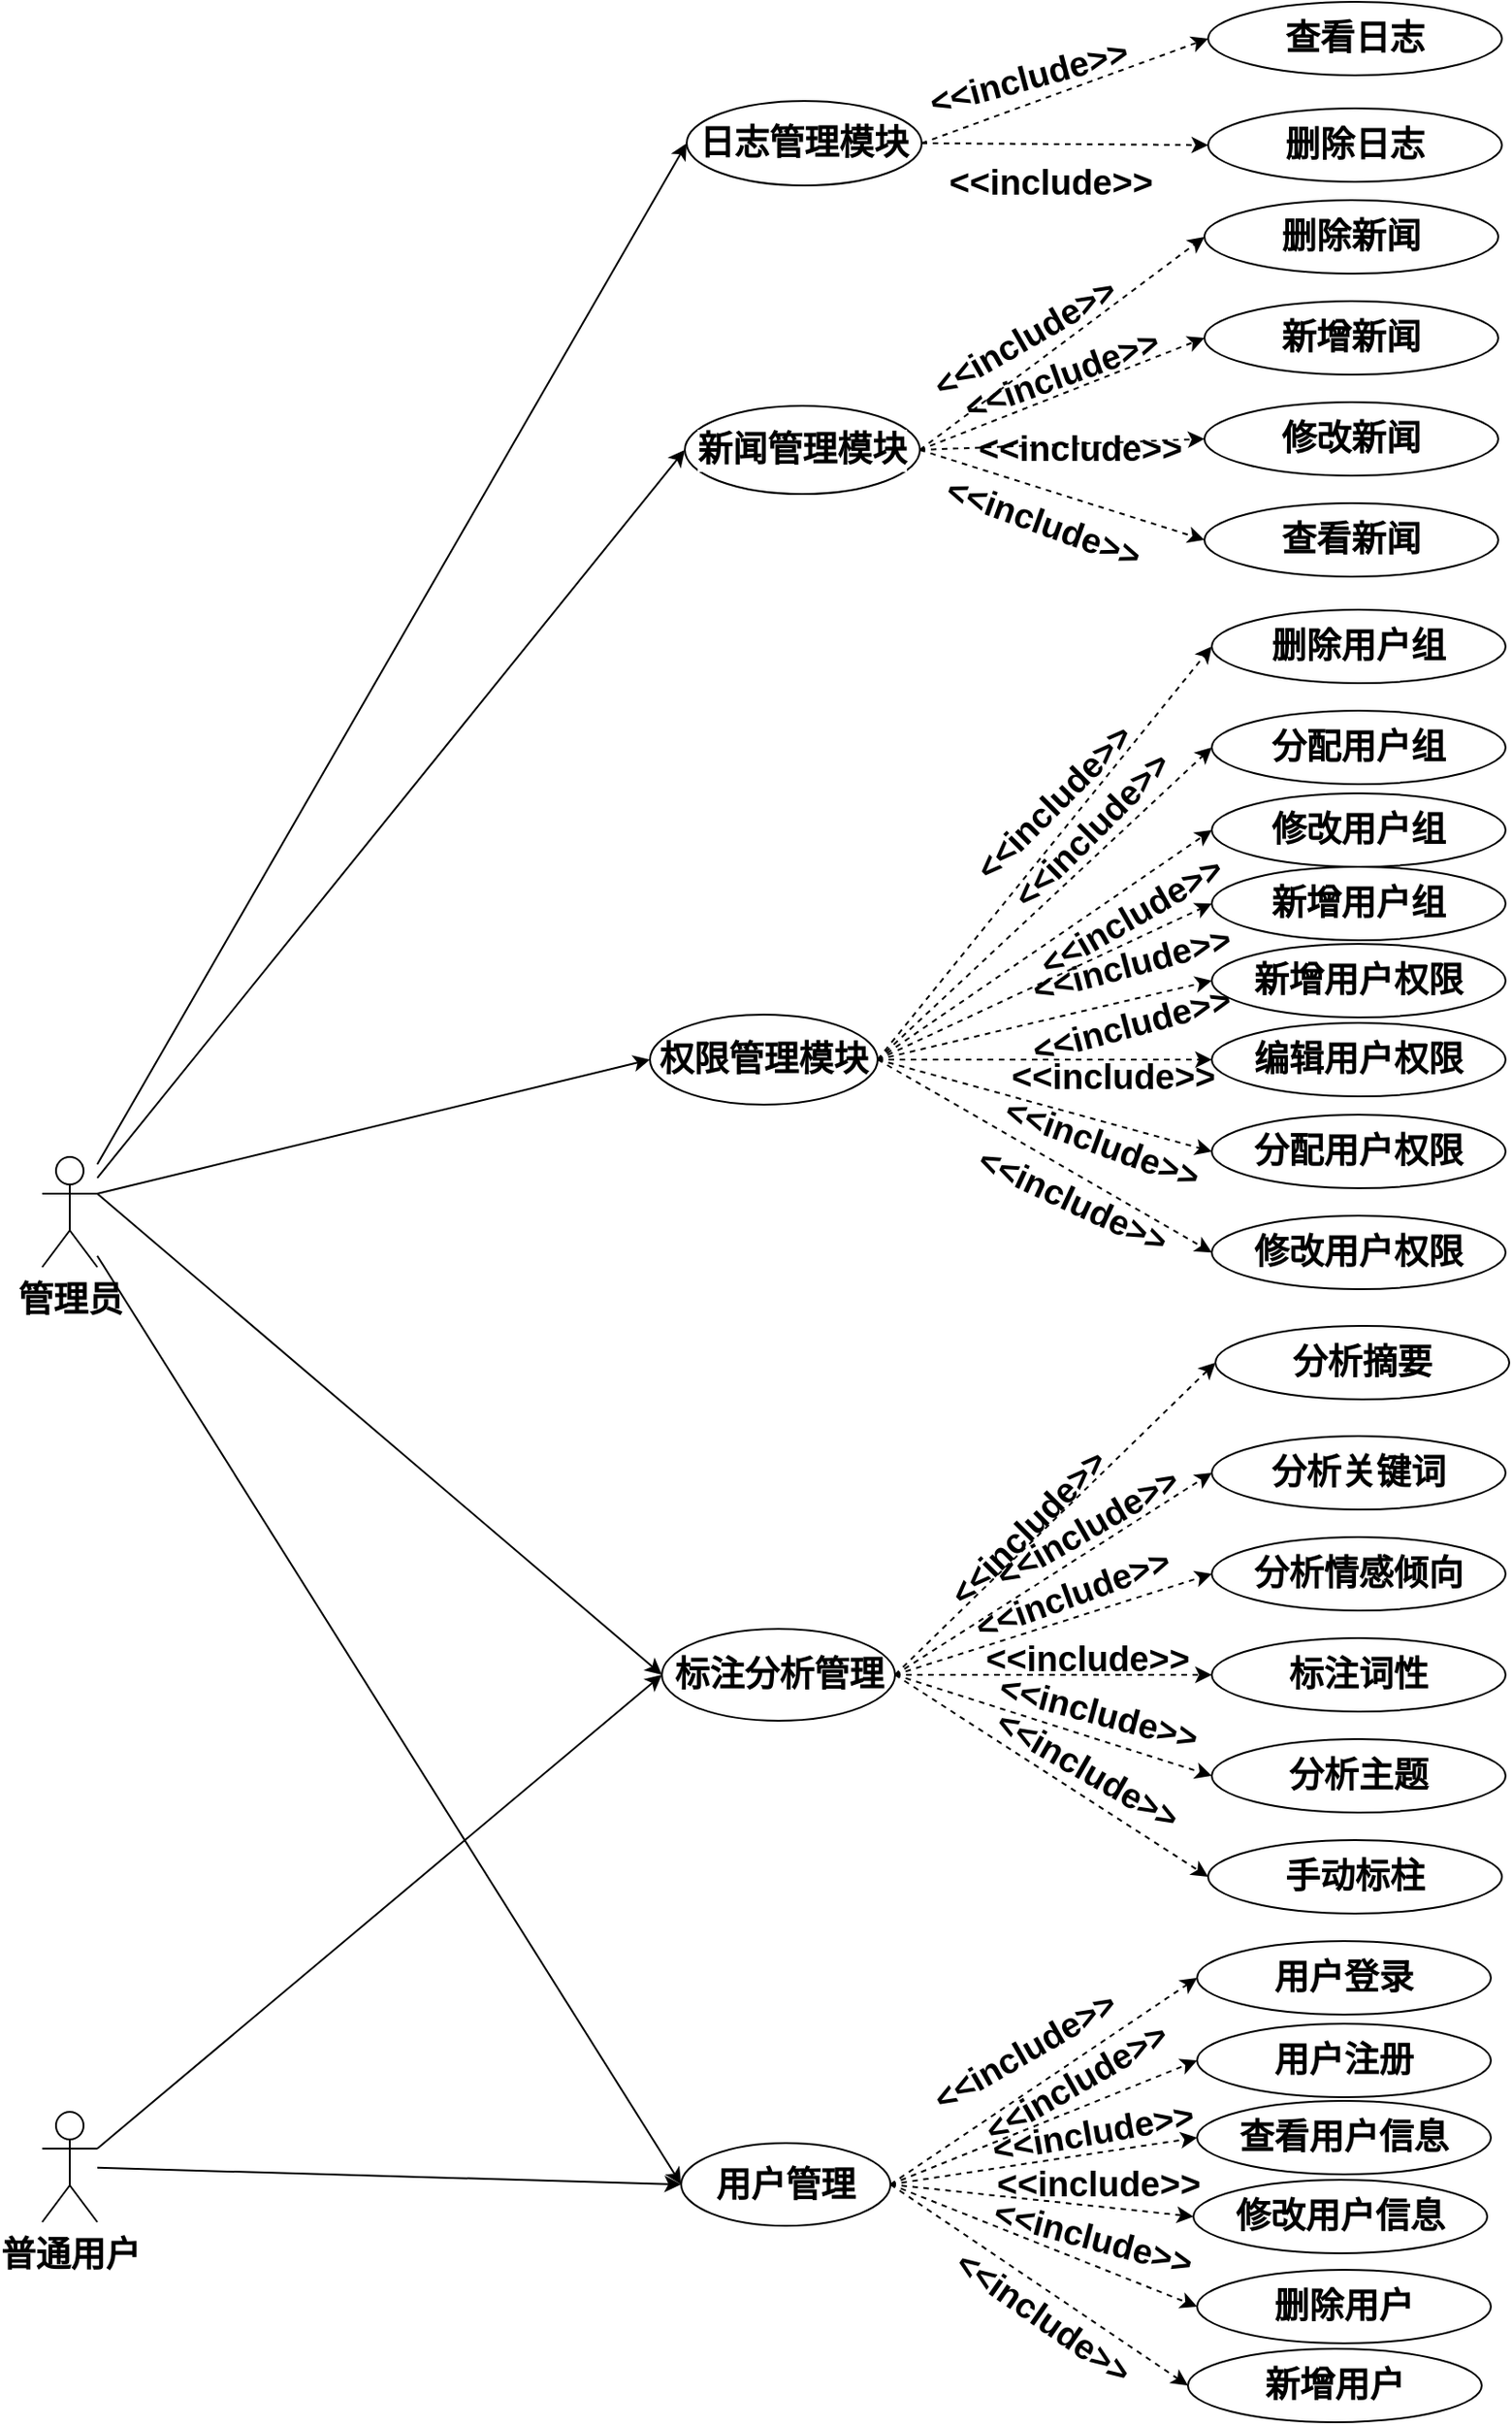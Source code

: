 <mxfile version="26.2.14">
  <diagram name="第 1 页" id="tNIIOWR_oVBMtGQojX32">
    <mxGraphModel dx="626" dy="1147" grid="0" gridSize="10" guides="1" tooltips="1" connect="1" arrows="1" fold="1" page="0" pageScale="1" pageWidth="827" pageHeight="1169" math="0" shadow="0">
      <root>
        <mxCell id="0" />
        <mxCell id="1" parent="0" />
        <mxCell id="_Iga_zfzMakfGa9zRAI4-32" style="rounded=0;orthogonalLoop=1;jettySize=auto;html=1;entryX=0;entryY=0.5;entryDx=0;entryDy=0;exitX=1;exitY=0.333;exitDx=0;exitDy=0;exitPerimeter=0;fontStyle=1;fontSize=19;" parent="1" source="_Iga_zfzMakfGa9zRAI4-8" target="_Iga_zfzMakfGa9zRAI4-14" edge="1">
          <mxGeometry relative="1" as="geometry" />
        </mxCell>
        <mxCell id="lPRFrRNjKn7Ll8QfIwgm-1" style="rounded=0;orthogonalLoop=1;jettySize=auto;html=1;exitX=1;exitY=0.333;exitDx=0;exitDy=0;exitPerimeter=0;entryX=0;entryY=0.5;entryDx=0;entryDy=0;fontStyle=1;fontSize=19;" parent="1" source="_Iga_zfzMakfGa9zRAI4-8" target="_Iga_zfzMakfGa9zRAI4-38" edge="1">
          <mxGeometry relative="1" as="geometry" />
        </mxCell>
        <mxCell id="M4vis54UrrYnqnbrriGl-35" style="rounded=0;orthogonalLoop=1;jettySize=auto;html=1;entryX=0;entryY=0.5;entryDx=0;entryDy=0;fontStyle=1;fontSize=19;" parent="1" source="_Iga_zfzMakfGa9zRAI4-8" target="M4vis54UrrYnqnbrriGl-5" edge="1">
          <mxGeometry relative="1" as="geometry" />
        </mxCell>
        <mxCell id="M4vis54UrrYnqnbrriGl-36" style="rounded=0;orthogonalLoop=1;jettySize=auto;html=1;entryX=0;entryY=0.5;entryDx=0;entryDy=0;fontSize=19;" parent="1" source="_Iga_zfzMakfGa9zRAI4-8" target="M4vis54UrrYnqnbrriGl-18" edge="1">
          <mxGeometry relative="1" as="geometry" />
        </mxCell>
        <mxCell id="44BCT_Au62cUfSM1vnff-14" style="rounded=0;orthogonalLoop=1;jettySize=auto;html=1;entryX=0;entryY=0.5;entryDx=0;entryDy=0;fontSize=19;" parent="1" source="_Iga_zfzMakfGa9zRAI4-8" target="44BCT_Au62cUfSM1vnff-5" edge="1">
          <mxGeometry relative="1" as="geometry" />
        </mxCell>
        <object label="&lt;div&gt;&lt;span style=&quot;background-color: transparent; color: light-dark(rgb(0, 0, 0), rgb(255, 255, 255));&quot;&gt;管理员&lt;/span&gt;&lt;/div&gt;" id="_Iga_zfzMakfGa9zRAI4-8">
          <mxCell style="shape=umlActor;verticalLabelPosition=bottom;verticalAlign=top;outlineConnect=0;labelBorderColor=none;html=1;fontStyle=1;fontSize=19;" parent="1" vertex="1">
            <mxGeometry x="68" y="43" width="30" height="60" as="geometry" />
          </mxCell>
        </object>
        <mxCell id="_Iga_zfzMakfGa9zRAI4-15" style="rounded=0;orthogonalLoop=1;jettySize=auto;html=1;entryX=0;entryY=0.5;entryDx=0;entryDy=0;fontStyle=1;fontSize=19;" parent="1" source="_Iga_zfzMakfGa9zRAI4-10" target="M4vis54UrrYnqnbrriGl-5" edge="1">
          <mxGeometry relative="1" as="geometry" />
        </mxCell>
        <mxCell id="lPRFrRNjKn7Ll8QfIwgm-2" style="rounded=0;orthogonalLoop=1;jettySize=auto;html=1;exitX=1;exitY=0.333;exitDx=0;exitDy=0;exitPerimeter=0;entryX=0;entryY=0.5;entryDx=0;entryDy=0;fontStyle=1;fontSize=19;" parent="1" source="_Iga_zfzMakfGa9zRAI4-10" target="_Iga_zfzMakfGa9zRAI4-38" edge="1">
          <mxGeometry relative="1" as="geometry">
            <mxPoint x="278" y="143" as="targetPoint" />
          </mxGeometry>
        </mxCell>
        <mxCell id="_Iga_zfzMakfGa9zRAI4-10" value="普通用户" style="shape=umlActor;verticalLabelPosition=bottom;verticalAlign=top;html=1;outlineConnect=0;fontColor=default;labelBackgroundColor=none;labelBorderColor=none;fontStyle=1;fontSize=19;" parent="1" vertex="1">
          <mxGeometry x="68" y="563" width="30" height="60" as="geometry" />
        </mxCell>
        <mxCell id="_Iga_zfzMakfGa9zRAI4-21" style="rounded=0;orthogonalLoop=1;jettySize=auto;html=1;entryX=0;entryY=0.5;entryDx=0;entryDy=0;dashed=1;exitX=1;exitY=0.5;exitDx=0;exitDy=0;fontStyle=1;fontSize=19;" parent="1" source="_Iga_zfzMakfGa9zRAI4-14" target="_Iga_zfzMakfGa9zRAI4-17" edge="1">
          <mxGeometry relative="1" as="geometry">
            <mxPoint x="529" y="20" as="sourcePoint" />
          </mxGeometry>
        </mxCell>
        <mxCell id="_Iga_zfzMakfGa9zRAI4-22" style="rounded=0;orthogonalLoop=1;jettySize=auto;html=1;entryX=0;entryY=0.5;entryDx=0;entryDy=0;dashed=1;exitX=1;exitY=0.5;exitDx=0;exitDy=0;fontColor=default;fontStyle=1;fontSize=19;" parent="1" source="_Iga_zfzMakfGa9zRAI4-14" target="_Iga_zfzMakfGa9zRAI4-18" edge="1">
          <mxGeometry relative="1" as="geometry">
            <mxPoint x="529" y="20" as="sourcePoint" />
          </mxGeometry>
        </mxCell>
        <mxCell id="_Iga_zfzMakfGa9zRAI4-23" style="rounded=0;orthogonalLoop=1;jettySize=auto;html=1;entryX=0;entryY=0.5;entryDx=0;entryDy=0;dashed=1;exitX=1;exitY=0.5;exitDx=0;exitDy=0;fontStyle=1;fontSize=19;" parent="1" source="_Iga_zfzMakfGa9zRAI4-14" target="_Iga_zfzMakfGa9zRAI4-19" edge="1">
          <mxGeometry relative="1" as="geometry">
            <mxPoint x="529" y="20" as="sourcePoint" />
          </mxGeometry>
        </mxCell>
        <mxCell id="_Iga_zfzMakfGa9zRAI4-24" style="rounded=0;orthogonalLoop=1;jettySize=auto;html=1;entryX=0;entryY=0.5;entryDx=0;entryDy=0;dashed=1;exitX=1;exitY=0.5;exitDx=0;exitDy=0;fontStyle=1;fontSize=19;" parent="1" source="_Iga_zfzMakfGa9zRAI4-14" target="_Iga_zfzMakfGa9zRAI4-20" edge="1">
          <mxGeometry relative="1" as="geometry">
            <mxPoint x="529" y="20" as="sourcePoint" />
            <mxPoint x="751" y="110" as="targetPoint" />
          </mxGeometry>
        </mxCell>
        <mxCell id="44BCT_Au62cUfSM1vnff-18" style="rounded=0;orthogonalLoop=1;jettySize=auto;html=1;entryX=0;entryY=0.5;entryDx=0;entryDy=0;exitX=1;exitY=0.5;exitDx=0;exitDy=0;dashed=1;fontStyle=1;fontSize=19;" parent="1" source="_Iga_zfzMakfGa9zRAI4-14" target="44BCT_Au62cUfSM1vnff-16" edge="1">
          <mxGeometry relative="1" as="geometry">
            <mxPoint x="529" y="20" as="sourcePoint" />
          </mxGeometry>
        </mxCell>
        <mxCell id="44BCT_Au62cUfSM1vnff-19" style="rounded=0;orthogonalLoop=1;jettySize=auto;html=1;entryX=0;entryY=0.5;entryDx=0;entryDy=0;dashed=1;exitX=1;exitY=0.5;exitDx=0;exitDy=0;fontStyle=1;fontSize=19;" parent="1" source="_Iga_zfzMakfGa9zRAI4-14" target="44BCT_Au62cUfSM1vnff-17" edge="1">
          <mxGeometry relative="1" as="geometry">
            <mxPoint x="529" y="20" as="sourcePoint" />
          </mxGeometry>
        </mxCell>
        <mxCell id="e_7kDf2DJxPSbMTq2mUC-3" style="rounded=0;orthogonalLoop=1;jettySize=auto;html=1;entryX=0;entryY=0.5;entryDx=0;entryDy=0;exitX=1;exitY=0.5;exitDx=0;exitDy=0;dashed=1;fontStyle=1;fontSize=19;" edge="1" parent="1" source="_Iga_zfzMakfGa9zRAI4-14" target="e_7kDf2DJxPSbMTq2mUC-2">
          <mxGeometry relative="1" as="geometry" />
        </mxCell>
        <mxCell id="_Iga_zfzMakfGa9zRAI4-14" value="权限管理模块" style="ellipse;whiteSpace=wrap;html=1;align=center;fontStyle=1;fontSize=19;" parent="1" vertex="1">
          <mxGeometry x="399" y="-34.5" width="124" height="49" as="geometry" />
        </mxCell>
        <mxCell id="_Iga_zfzMakfGa9zRAI4-17" value="删除用户组" style="ellipse;whiteSpace=wrap;html=1;align=center;fontStyle=1;fontSize=19;" parent="1" vertex="1">
          <mxGeometry x="705" y="-255" width="160" height="40" as="geometry" />
        </mxCell>
        <mxCell id="_Iga_zfzMakfGa9zRAI4-18" value="分配用户组" style="ellipse;whiteSpace=wrap;html=1;align=center;fontStyle=1;fontSize=19;" parent="1" vertex="1">
          <mxGeometry x="705" y="-200" width="160" height="40" as="geometry" />
        </mxCell>
        <mxCell id="_Iga_zfzMakfGa9zRAI4-19" value="分配用户权限" style="ellipse;whiteSpace=wrap;html=1;align=center;fontStyle=1;fontSize=19;" parent="1" vertex="1">
          <mxGeometry x="705" y="20" width="160" height="40" as="geometry" />
        </mxCell>
        <mxCell id="_Iga_zfzMakfGa9zRAI4-20" value="修改用户权限" style="ellipse;whiteSpace=wrap;html=1;align=center;fontStyle=1;fontSize=19;" parent="1" vertex="1">
          <mxGeometry x="705" y="75" width="160" height="40" as="geometry" />
        </mxCell>
        <mxCell id="_Iga_zfzMakfGa9zRAI4-27" value="&amp;lt;&amp;lt;include&amp;gt;&amp;gt;" style="text;html=1;align=center;verticalAlign=middle;resizable=0;points=[];autosize=1;strokeColor=none;fillColor=none;rotation=-45;fontStyle=1;fontSize=19;" parent="1" vertex="1">
          <mxGeometry x="557" y="-167" width="123" height="35" as="geometry" />
        </mxCell>
        <mxCell id="_Iga_zfzMakfGa9zRAI4-28" value="&amp;lt;&amp;lt;include&amp;gt;&amp;gt;" style="text;html=1;align=center;verticalAlign=middle;resizable=0;points=[];autosize=1;strokeColor=none;fillColor=none;rotation=25;fontStyle=1;fontSize=19;" parent="1" vertex="1">
          <mxGeometry x="567" y="49" width="123" height="35" as="geometry" />
        </mxCell>
        <mxCell id="_Iga_zfzMakfGa9zRAI4-29" value="&amp;lt;&amp;lt;include&amp;gt;&amp;gt;" style="text;html=1;align=center;verticalAlign=middle;resizable=0;points=[];autosize=1;strokeColor=none;fillColor=none;rotation=20;fontStyle=1;fontSize=19;" parent="1" vertex="1">
          <mxGeometry x="583" y="18" width="123" height="35" as="geometry" />
        </mxCell>
        <mxCell id="_Iga_zfzMakfGa9zRAI4-31" value="&amp;lt;&amp;lt;include&amp;gt;&amp;gt;" style="text;html=1;align=center;verticalAlign=middle;resizable=0;points=[];autosize=1;strokeColor=none;fillColor=none;rotation=-45;fontStyle=1;fontSize=19;" parent="1" vertex="1">
          <mxGeometry x="578" y="-151.5" width="123" height="35" as="geometry" />
        </mxCell>
        <mxCell id="_Iga_zfzMakfGa9zRAI4-34" style="rounded=0;orthogonalLoop=1;jettySize=auto;html=1;entryX=0;entryY=0.5;entryDx=0;entryDy=0;dashed=1;exitX=1;exitY=0.5;exitDx=0;exitDy=0;fontStyle=1;fontSize=19;" parent="1" source="_Iga_zfzMakfGa9zRAI4-38" target="_Iga_zfzMakfGa9zRAI4-39" edge="1">
          <mxGeometry relative="1" as="geometry" />
        </mxCell>
        <mxCell id="_Iga_zfzMakfGa9zRAI4-35" style="rounded=0;orthogonalLoop=1;jettySize=auto;html=1;entryX=0;entryY=0.5;entryDx=0;entryDy=0;dashed=1;exitX=1;exitY=0.5;exitDx=0;exitDy=0;fontColor=default;fontStyle=1;fontSize=19;" parent="1" source="_Iga_zfzMakfGa9zRAI4-38" target="_Iga_zfzMakfGa9zRAI4-40" edge="1">
          <mxGeometry relative="1" as="geometry" />
        </mxCell>
        <mxCell id="_Iga_zfzMakfGa9zRAI4-36" style="rounded=0;orthogonalLoop=1;jettySize=auto;html=1;entryX=0;entryY=0.5;entryDx=0;entryDy=0;dashed=1;exitX=1;exitY=0.5;exitDx=0;exitDy=0;fontStyle=1;fontSize=19;" parent="1" source="_Iga_zfzMakfGa9zRAI4-38" target="_Iga_zfzMakfGa9zRAI4-41" edge="1">
          <mxGeometry relative="1" as="geometry" />
        </mxCell>
        <mxCell id="_Iga_zfzMakfGa9zRAI4-37" style="rounded=0;orthogonalLoop=1;jettySize=auto;html=1;entryX=0;entryY=0.5;entryDx=0;entryDy=0;dashed=1;exitX=1;exitY=0.5;exitDx=0;exitDy=0;fontStyle=1;fontSize=19;" parent="1" source="_Iga_zfzMakfGa9zRAI4-38" target="_Iga_zfzMakfGa9zRAI4-42" edge="1">
          <mxGeometry relative="1" as="geometry">
            <mxPoint x="565" y="345" as="sourcePoint" />
            <mxPoint x="751" y="395" as="targetPoint" />
          </mxGeometry>
        </mxCell>
        <mxCell id="_Iga_zfzMakfGa9zRAI4-38" value="标注分析管理" style="ellipse;whiteSpace=wrap;html=1;align=center;fontStyle=1;fontSize=19;" parent="1" vertex="1">
          <mxGeometry x="405.5" y="300" width="127" height="50" as="geometry" />
        </mxCell>
        <mxCell id="_Iga_zfzMakfGa9zRAI4-39" value="分析关键词" style="ellipse;whiteSpace=wrap;html=1;align=center;fontStyle=1;fontSize=19;" parent="1" vertex="1">
          <mxGeometry x="705" y="195" width="160" height="40" as="geometry" />
        </mxCell>
        <mxCell id="_Iga_zfzMakfGa9zRAI4-40" value="分析情感倾向" style="ellipse;whiteSpace=wrap;html=1;align=center;fontStyle=1;fontSize=19;" parent="1" vertex="1">
          <mxGeometry x="705" y="250" width="160" height="40" as="geometry" />
        </mxCell>
        <mxCell id="_Iga_zfzMakfGa9zRAI4-41" value="标注词性" style="ellipse;whiteSpace=wrap;html=1;align=center;fontStyle=1;fontSize=19;" parent="1" vertex="1">
          <mxGeometry x="705" y="305" width="160" height="40" as="geometry" />
        </mxCell>
        <mxCell id="_Iga_zfzMakfGa9zRAI4-42" value="分析主题" style="ellipse;whiteSpace=wrap;html=1;align=center;fontStyle=1;fontSize=19;" parent="1" vertex="1">
          <mxGeometry x="705" y="360" width="160" height="40" as="geometry" />
        </mxCell>
        <mxCell id="_Iga_zfzMakfGa9zRAI4-43" value="&amp;lt;&amp;lt;include&amp;gt;&amp;gt;" style="text;html=1;align=center;verticalAlign=middle;resizable=0;points=[];autosize=1;strokeColor=none;fillColor=none;rotation=-45;fontStyle=1;fontSize=19;" parent="1" vertex="1">
          <mxGeometry x="543" y="228" width="123" height="35" as="geometry" />
        </mxCell>
        <mxCell id="_Iga_zfzMakfGa9zRAI4-44" value="&amp;lt;&amp;lt;include&amp;gt;&amp;gt;" style="text;html=1;align=center;verticalAlign=middle;resizable=0;points=[];autosize=1;strokeColor=none;fillColor=none;rotation=15;fontStyle=1;fontSize=19;" parent="1" vertex="1">
          <mxGeometry x="581" y="328" width="123" height="35" as="geometry" />
        </mxCell>
        <mxCell id="_Iga_zfzMakfGa9zRAI4-45" value="&amp;lt;&amp;lt;include&amp;gt;&amp;gt;" style="text;html=1;align=center;verticalAlign=middle;resizable=0;points=[];autosize=1;strokeColor=none;fillColor=none;rotation=0;fontStyle=1;fontSize=19;" parent="1" vertex="1">
          <mxGeometry x="575" y="299" width="123" height="35" as="geometry" />
        </mxCell>
        <mxCell id="_Iga_zfzMakfGa9zRAI4-46" value="&amp;lt;&amp;lt;include&amp;gt;&amp;gt;" style="text;html=1;align=center;verticalAlign=middle;resizable=0;points=[];autosize=1;strokeColor=none;fillColor=none;rotation=-20;fontStyle=1;fontSize=19;" parent="1" vertex="1">
          <mxGeometry x="567" y="264" width="123" height="35" as="geometry" />
        </mxCell>
        <mxCell id="M4vis54UrrYnqnbrriGl-1" style="rounded=0;orthogonalLoop=1;jettySize=auto;html=1;entryX=0;entryY=0.5;entryDx=0;entryDy=0;dashed=1;exitX=1;exitY=0.5;exitDx=0;exitDy=0;fontStyle=1;fontSize=19;" parent="1" source="M4vis54UrrYnqnbrriGl-5" target="M4vis54UrrYnqnbrriGl-6" edge="1">
          <mxGeometry relative="1" as="geometry" />
        </mxCell>
        <mxCell id="M4vis54UrrYnqnbrriGl-2" style="rounded=0;orthogonalLoop=1;jettySize=auto;html=1;entryX=0;entryY=0.5;entryDx=0;entryDy=0;dashed=1;exitX=1;exitY=0.5;exitDx=0;exitDy=0;fontColor=default;fontStyle=1;fontSize=19;" parent="1" source="M4vis54UrrYnqnbrriGl-5" target="M4vis54UrrYnqnbrriGl-7" edge="1">
          <mxGeometry relative="1" as="geometry" />
        </mxCell>
        <mxCell id="M4vis54UrrYnqnbrriGl-3" style="rounded=0;orthogonalLoop=1;jettySize=auto;html=1;entryX=0;entryY=0.5;entryDx=0;entryDy=0;dashed=1;exitX=1;exitY=0.5;exitDx=0;exitDy=0;fontStyle=1;fontSize=19;" parent="1" source="M4vis54UrrYnqnbrriGl-5" target="M4vis54UrrYnqnbrriGl-8" edge="1">
          <mxGeometry relative="1" as="geometry" />
        </mxCell>
        <mxCell id="M4vis54UrrYnqnbrriGl-4" style="rounded=0;orthogonalLoop=1;jettySize=auto;html=1;entryX=0;entryY=0.5;entryDx=0;entryDy=0;dashed=1;exitX=1;exitY=0.5;exitDx=0;exitDy=0;fontStyle=1;fontSize=19;" parent="1" source="M4vis54UrrYnqnbrriGl-5" target="M4vis54UrrYnqnbrriGl-9" edge="1">
          <mxGeometry relative="1" as="geometry">
            <mxPoint x="565" y="620" as="sourcePoint" />
            <mxPoint x="751" y="670" as="targetPoint" />
          </mxGeometry>
        </mxCell>
        <mxCell id="M4vis54UrrYnqnbrriGl-5" value="用户管理" style="ellipse;whiteSpace=wrap;html=1;align=center;fontStyle=1;fontSize=19;" parent="1" vertex="1">
          <mxGeometry x="416" y="580" width="114" height="45" as="geometry" />
        </mxCell>
        <mxCell id="M4vis54UrrYnqnbrriGl-6" value="用户登录" style="ellipse;whiteSpace=wrap;html=1;align=center;fontStyle=1;fontSize=19;" parent="1" vertex="1">
          <mxGeometry x="697" y="470" width="160" height="40" as="geometry" />
        </mxCell>
        <mxCell id="M4vis54UrrYnqnbrriGl-7" value="用户注册" style="ellipse;whiteSpace=wrap;html=1;align=center;fontStyle=1;fontSize=19;" parent="1" vertex="1">
          <mxGeometry x="697" y="515" width="160" height="40" as="geometry" />
        </mxCell>
        <mxCell id="M4vis54UrrYnqnbrriGl-8" value="查看用户信息" style="ellipse;whiteSpace=wrap;html=1;align=center;fontStyle=1;fontSize=19;" parent="1" vertex="1">
          <mxGeometry x="697" y="557" width="160" height="40" as="geometry" />
        </mxCell>
        <mxCell id="M4vis54UrrYnqnbrriGl-9" value="修改用户信息" style="ellipse;whiteSpace=wrap;html=1;align=center;fontStyle=1;fontSize=19;" parent="1" vertex="1">
          <mxGeometry x="695" y="600" width="160" height="40" as="geometry" />
        </mxCell>
        <mxCell id="M4vis54UrrYnqnbrriGl-10" value="&amp;lt;&amp;lt;include&amp;gt;&amp;gt;" style="text;html=1;align=center;verticalAlign=middle;resizable=0;points=[];autosize=1;strokeColor=none;fillColor=none;rotation=-30;fontStyle=1;fontSize=19;" parent="1" vertex="1">
          <mxGeometry x="541" y="513" width="123" height="35" as="geometry" />
        </mxCell>
        <mxCell id="M4vis54UrrYnqnbrriGl-11" value="&amp;lt;&amp;lt;include&amp;gt;&amp;gt;" style="text;html=1;align=center;verticalAlign=middle;resizable=0;points=[];autosize=1;strokeColor=none;fillColor=none;rotation=0;fontStyle=1;fontSize=19;" parent="1" vertex="1">
          <mxGeometry x="581" y="585" width="123" height="35" as="geometry" />
        </mxCell>
        <mxCell id="M4vis54UrrYnqnbrriGl-12" value="&amp;lt;&amp;lt;include&amp;gt;&amp;gt;" style="text;html=1;align=center;verticalAlign=middle;resizable=0;points=[];autosize=1;strokeColor=none;fillColor=none;rotation=-10;fontStyle=1;fontSize=19;" parent="1" vertex="1">
          <mxGeometry x="578" y="557" width="123" height="35" as="geometry" />
        </mxCell>
        <mxCell id="M4vis54UrrYnqnbrriGl-13" value="&amp;lt;&amp;lt;include&amp;gt;&amp;gt;" style="text;html=1;align=center;verticalAlign=middle;resizable=0;points=[];autosize=1;strokeColor=none;fillColor=none;rotation=-30;fontStyle=1;fontSize=19;" parent="1" vertex="1">
          <mxGeometry x="569" y="530" width="123" height="35" as="geometry" />
        </mxCell>
        <mxCell id="M4vis54UrrYnqnbrriGl-14" style="rounded=0;orthogonalLoop=1;jettySize=auto;html=1;entryX=0;entryY=0.5;entryDx=0;entryDy=0;dashed=1;exitX=1;exitY=0.5;exitDx=0;exitDy=0;fontStyle=1;fontSize=19;" parent="1" source="M4vis54UrrYnqnbrriGl-18" target="M4vis54UrrYnqnbrriGl-19" edge="1">
          <mxGeometry relative="1" as="geometry" />
        </mxCell>
        <mxCell id="M4vis54UrrYnqnbrriGl-17" style="rounded=0;orthogonalLoop=1;jettySize=auto;html=1;entryX=0;entryY=0.5;entryDx=0;entryDy=0;dashed=1;exitX=1;exitY=0.5;exitDx=0;exitDy=0;fontStyle=1;fontSize=19;" parent="1" source="M4vis54UrrYnqnbrriGl-18" target="M4vis54UrrYnqnbrriGl-22" edge="1">
          <mxGeometry relative="1" as="geometry">
            <mxPoint x="563" y="-543" as="sourcePoint" />
            <mxPoint x="749" y="-493" as="targetPoint" />
          </mxGeometry>
        </mxCell>
        <mxCell id="M4vis54UrrYnqnbrriGl-18" value="日志管理模块" style="ellipse;whiteSpace=wrap;html=1;align=center;fontStyle=1;fontSize=19;" parent="1" vertex="1">
          <mxGeometry x="419" y="-532" width="128" height="46" as="geometry" />
        </mxCell>
        <mxCell id="M4vis54UrrYnqnbrriGl-19" value="查看日志" style="ellipse;whiteSpace=wrap;html=1;align=center;fontStyle=1;fontSize=19;" parent="1" vertex="1">
          <mxGeometry x="703" y="-586" width="160" height="40" as="geometry" />
        </mxCell>
        <mxCell id="M4vis54UrrYnqnbrriGl-22" value="删除日志" style="ellipse;whiteSpace=wrap;html=1;align=center;fontStyle=1;fontSize=19;" parent="1" vertex="1">
          <mxGeometry x="703" y="-528" width="160" height="40" as="geometry" />
        </mxCell>
        <mxCell id="M4vis54UrrYnqnbrriGl-23" value="&amp;lt;&amp;lt;include&amp;gt;&amp;gt;" style="text;html=1;align=center;verticalAlign=middle;resizable=0;points=[];autosize=1;strokeColor=none;fillColor=none;rotation=-15;fontStyle=1;fontSize=19;" parent="1" vertex="1">
          <mxGeometry x="543" y="-562" width="123" height="35" as="geometry" />
        </mxCell>
        <mxCell id="M4vis54UrrYnqnbrriGl-24" value="&amp;lt;&amp;lt;include&amp;gt;&amp;gt;" style="text;html=1;align=center;verticalAlign=middle;resizable=0;points=[];autosize=1;strokeColor=none;fillColor=none;rotation=0;fontStyle=1;fontSize=19;" parent="1" vertex="1">
          <mxGeometry x="555" y="-505" width="123" height="35" as="geometry" />
        </mxCell>
        <mxCell id="M4vis54UrrYnqnbrriGl-27" value="分析摘要" style="ellipse;whiteSpace=wrap;html=1;align=center;fontStyle=1;fontSize=19;" parent="1" vertex="1">
          <mxGeometry x="707" y="135" width="160" height="40" as="geometry" />
        </mxCell>
        <mxCell id="M4vis54UrrYnqnbrriGl-28" style="rounded=0;orthogonalLoop=1;jettySize=auto;html=1;entryX=0;entryY=0.5;entryDx=0;entryDy=0;dashed=1;exitX=1;exitY=0.5;exitDx=0;exitDy=0;fontStyle=1;fontSize=19;" parent="1" source="_Iga_zfzMakfGa9zRAI4-38" target="M4vis54UrrYnqnbrriGl-27" edge="1">
          <mxGeometry relative="1" as="geometry">
            <mxPoint x="519" y="275" as="sourcePoint" />
            <mxPoint x="705" y="165" as="targetPoint" />
          </mxGeometry>
        </mxCell>
        <mxCell id="M4vis54UrrYnqnbrriGl-29" value="&amp;lt;&amp;lt;include&amp;gt;&amp;gt;" style="text;html=1;align=center;verticalAlign=middle;resizable=0;points=[];autosize=1;strokeColor=none;fillColor=none;rotation=-30;fontStyle=1;fontSize=19;" parent="1" vertex="1">
          <mxGeometry x="575" y="228" width="123" height="35" as="geometry" />
        </mxCell>
        <mxCell id="M4vis54UrrYnqnbrriGl-31" value="手动标柱" style="ellipse;whiteSpace=wrap;html=1;align=center;fontStyle=1;fontSize=19;" parent="1" vertex="1">
          <mxGeometry x="703" y="415" width="160" height="40" as="geometry" />
        </mxCell>
        <mxCell id="M4vis54UrrYnqnbrriGl-32" style="rounded=0;orthogonalLoop=1;jettySize=auto;html=1;entryX=0;entryY=0.5;entryDx=0;entryDy=0;dashed=1;exitX=1;exitY=0.5;exitDx=0;exitDy=0;fontStyle=1;fontSize=19;" parent="1" source="_Iga_zfzMakfGa9zRAI4-38" target="M4vis54UrrYnqnbrriGl-31" edge="1">
          <mxGeometry relative="1" as="geometry">
            <mxPoint x="529" y="335" as="sourcePoint" />
            <mxPoint x="715" y="390" as="targetPoint" />
          </mxGeometry>
        </mxCell>
        <mxCell id="M4vis54UrrYnqnbrriGl-33" value="&amp;lt;&amp;lt;include&amp;gt;&amp;gt;" style="text;html=1;align=center;verticalAlign=middle;resizable=0;points=[];autosize=1;strokeColor=none;fillColor=none;rotation=30;fontStyle=1;fontSize=19;" parent="1" vertex="1">
          <mxGeometry x="575" y="359" width="123" height="35" as="geometry" />
        </mxCell>
        <mxCell id="44BCT_Au62cUfSM1vnff-1" style="rounded=0;orthogonalLoop=1;jettySize=auto;html=1;entryX=0;entryY=0.5;entryDx=0;entryDy=0;dashed=1;exitX=1;exitY=0.5;exitDx=0;exitDy=0;fontStyle=1;fontSize=19;" parent="1" source="44BCT_Au62cUfSM1vnff-5" target="44BCT_Au62cUfSM1vnff-6" edge="1">
          <mxGeometry relative="1" as="geometry" />
        </mxCell>
        <mxCell id="44BCT_Au62cUfSM1vnff-2" style="rounded=0;orthogonalLoop=1;jettySize=auto;html=1;entryX=0;entryY=0.5;entryDx=0;entryDy=0;dashed=1;exitX=1;exitY=0.5;exitDx=0;exitDy=0;fontColor=default;fontStyle=1;fontSize=19;" parent="1" source="44BCT_Au62cUfSM1vnff-5" target="44BCT_Au62cUfSM1vnff-7" edge="1">
          <mxGeometry relative="1" as="geometry" />
        </mxCell>
        <mxCell id="44BCT_Au62cUfSM1vnff-3" style="rounded=0;orthogonalLoop=1;jettySize=auto;html=1;entryX=0;entryY=0.5;entryDx=0;entryDy=0;dashed=1;exitX=1;exitY=0.5;exitDx=0;exitDy=0;fontStyle=1;fontSize=19;" parent="1" source="44BCT_Au62cUfSM1vnff-5" target="44BCT_Au62cUfSM1vnff-8" edge="1">
          <mxGeometry relative="1" as="geometry" />
        </mxCell>
        <mxCell id="44BCT_Au62cUfSM1vnff-4" style="rounded=0;orthogonalLoop=1;jettySize=auto;html=1;entryX=0;entryY=0.5;entryDx=0;entryDy=0;dashed=1;exitX=1;exitY=0.5;exitDx=0;exitDy=0;fontStyle=1;fontSize=19;" parent="1" source="44BCT_Au62cUfSM1vnff-5" target="44BCT_Au62cUfSM1vnff-9" edge="1">
          <mxGeometry relative="1" as="geometry">
            <mxPoint x="549" y="-323" as="sourcePoint" />
            <mxPoint x="735" y="-273" as="targetPoint" />
          </mxGeometry>
        </mxCell>
        <mxCell id="44BCT_Au62cUfSM1vnff-5" value="新闻管理模块" style="ellipse;whiteSpace=wrap;html=1;align=center;labelBackgroundColor=default;fontStyle=1;fontSize=19;strokeColor=default;verticalAlign=middle;fontFamily=Helvetica;fontColor=default;fillColor=default;" parent="1" vertex="1">
          <mxGeometry x="418" y="-366" width="128" height="48" as="geometry" />
        </mxCell>
        <mxCell id="44BCT_Au62cUfSM1vnff-6" value="删除新闻" style="ellipse;whiteSpace=wrap;html=1;align=center;fontStyle=1;fontSize=19;" parent="1" vertex="1">
          <mxGeometry x="701" y="-478" width="160" height="40" as="geometry" />
        </mxCell>
        <mxCell id="44BCT_Au62cUfSM1vnff-7" value="新增新闻" style="ellipse;whiteSpace=wrap;html=1;align=center;fontStyle=1;fontSize=19;" parent="1" vertex="1">
          <mxGeometry x="701" y="-423" width="160" height="40" as="geometry" />
        </mxCell>
        <mxCell id="44BCT_Au62cUfSM1vnff-8" value="修改新闻" style="ellipse;whiteSpace=wrap;html=1;align=center;fontStyle=1;fontSize=19;" parent="1" vertex="1">
          <mxGeometry x="701" y="-368" width="160" height="40" as="geometry" />
        </mxCell>
        <mxCell id="44BCT_Au62cUfSM1vnff-9" value="查看新闻" style="ellipse;whiteSpace=wrap;html=1;align=center;fontStyle=1;fontSize=19;" parent="1" vertex="1">
          <mxGeometry x="701" y="-313" width="160" height="40" as="geometry" />
        </mxCell>
        <mxCell id="44BCT_Au62cUfSM1vnff-10" value="&amp;lt;&amp;lt;include&amp;gt;&amp;gt;" style="text;html=1;align=center;verticalAlign=middle;resizable=0;points=[];autosize=1;strokeColor=none;fillColor=none;rotation=-30;fontStyle=1;fontSize=19;" parent="1" vertex="1">
          <mxGeometry x="541" y="-420" width="123" height="35" as="geometry" />
        </mxCell>
        <mxCell id="44BCT_Au62cUfSM1vnff-11" value="&amp;lt;&amp;lt;include&amp;gt;&amp;gt;" style="text;html=1;align=center;verticalAlign=middle;resizable=0;points=[];autosize=1;strokeColor=none;fillColor=none;rotation=20;fontStyle=1;fontSize=19;" parent="1" vertex="1">
          <mxGeometry x="551" y="-320" width="123" height="35" as="geometry" />
        </mxCell>
        <mxCell id="44BCT_Au62cUfSM1vnff-12" value="&amp;lt;&amp;lt;include&amp;gt;&amp;gt;" style="text;html=1;align=center;verticalAlign=middle;resizable=0;points=[];autosize=1;strokeColor=none;fillColor=none;rotation=0;fontStyle=1;fontSize=19;" parent="1" vertex="1">
          <mxGeometry x="571" y="-360" width="123" height="35" as="geometry" />
        </mxCell>
        <mxCell id="44BCT_Au62cUfSM1vnff-13" value="&amp;lt;&amp;lt;include&amp;gt;&amp;gt;" style="text;html=1;align=center;verticalAlign=middle;resizable=0;points=[];autosize=1;strokeColor=none;fillColor=none;rotation=-20;fontStyle=1;fontSize=19;" parent="1" vertex="1">
          <mxGeometry x="561" y="-400" width="123" height="35" as="geometry" />
        </mxCell>
        <mxCell id="44BCT_Au62cUfSM1vnff-16" value="修改用户组" style="ellipse;whiteSpace=wrap;html=1;align=center;fontStyle=1;fontSize=19;" parent="1" vertex="1">
          <mxGeometry x="705" y="-155" width="160" height="40" as="geometry" />
        </mxCell>
        <mxCell id="44BCT_Au62cUfSM1vnff-17" value="编辑用户权限" style="ellipse;whiteSpace=wrap;html=1;align=center;fontStyle=1;fontSize=19;" parent="1" vertex="1">
          <mxGeometry x="705" y="-30" width="160" height="40" as="geometry" />
        </mxCell>
        <mxCell id="44BCT_Au62cUfSM1vnff-20" value="&amp;lt;&amp;lt;include&amp;gt;&amp;gt;" style="text;html=1;align=center;verticalAlign=middle;resizable=0;points=[];autosize=1;strokeColor=none;fillColor=none;rotation=0;dashed=1;fontStyle=1;fontSize=19;" parent="1" vertex="1">
          <mxGeometry x="589" y="-17.5" width="123" height="35" as="geometry" />
        </mxCell>
        <mxCell id="44BCT_Au62cUfSM1vnff-21" value="&amp;lt;&amp;lt;include&amp;gt;&amp;gt;" style="text;html=1;align=center;verticalAlign=middle;resizable=0;points=[];autosize=1;strokeColor=none;fillColor=none;rotation=-30;fontStyle=1;fontSize=19;" parent="1" vertex="1">
          <mxGeometry x="599" y="-105" width="123" height="35" as="geometry" />
        </mxCell>
        <mxCell id="e_7kDf2DJxPSbMTq2mUC-1" value="新增用户组" style="ellipse;whiteSpace=wrap;html=1;align=center;fontStyle=1;fontSize=19;" vertex="1" parent="1">
          <mxGeometry x="705" y="-115" width="160" height="40" as="geometry" />
        </mxCell>
        <mxCell id="e_7kDf2DJxPSbMTq2mUC-2" value="新增用户权限" style="ellipse;whiteSpace=wrap;html=1;align=center;fontStyle=1;fontSize=19;" vertex="1" parent="1">
          <mxGeometry x="705" y="-73" width="160" height="40" as="geometry" />
        </mxCell>
        <mxCell id="e_7kDf2DJxPSbMTq2mUC-4" style="rounded=0;orthogonalLoop=1;jettySize=auto;html=1;entryX=0;entryY=0.5;entryDx=0;entryDy=0;exitX=1;exitY=0.5;exitDx=0;exitDy=0;dashed=1;fontStyle=1;fontSize=19;" edge="1" parent="1" source="_Iga_zfzMakfGa9zRAI4-14" target="e_7kDf2DJxPSbMTq2mUC-1">
          <mxGeometry relative="1" as="geometry">
            <mxPoint x="529" y="29" as="sourcePoint" />
            <mxPoint x="715" y="-43" as="targetPoint" />
          </mxGeometry>
        </mxCell>
        <mxCell id="e_7kDf2DJxPSbMTq2mUC-5" value="&amp;lt;&amp;lt;include&amp;gt;&amp;gt;" style="text;html=1;align=center;verticalAlign=middle;resizable=0;points=[];autosize=1;strokeColor=none;fillColor=none;rotation=-15;fontStyle=1;fontSize=19;" vertex="1" parent="1">
          <mxGeometry x="599" y="-46" width="123" height="35" as="geometry" />
        </mxCell>
        <mxCell id="e_7kDf2DJxPSbMTq2mUC-6" value="&amp;lt;&amp;lt;include&amp;gt;&amp;gt;" style="text;html=1;align=center;verticalAlign=middle;resizable=0;points=[];autosize=1;strokeColor=none;fillColor=none;rotation=-15;fontStyle=1;fontSize=19;" vertex="1" parent="1">
          <mxGeometry x="599" y="-79" width="123" height="35" as="geometry" />
        </mxCell>
        <mxCell id="e_7kDf2DJxPSbMTq2mUC-10" style="rounded=0;orthogonalLoop=1;jettySize=auto;html=1;entryX=0;entryY=0.5;entryDx=0;entryDy=0;dashed=1;exitX=1;exitY=0.5;exitDx=0;exitDy=0;fontStyle=1;fontSize=19;" edge="1" parent="1" target="e_7kDf2DJxPSbMTq2mUC-11" source="M4vis54UrrYnqnbrriGl-5">
          <mxGeometry relative="1" as="geometry">
            <mxPoint x="523" y="697" as="sourcePoint" />
            <mxPoint x="755" y="767" as="targetPoint" />
          </mxGeometry>
        </mxCell>
        <mxCell id="e_7kDf2DJxPSbMTq2mUC-11" value="新增用户" style="ellipse;whiteSpace=wrap;html=1;align=center;fontStyle=1;fontSize=19;" vertex="1" parent="1">
          <mxGeometry x="692" y="692" width="160" height="40" as="geometry" />
        </mxCell>
        <mxCell id="e_7kDf2DJxPSbMTq2mUC-12" value="&amp;lt;&amp;lt;include&amp;gt;&amp;gt;" style="text;html=1;align=center;verticalAlign=middle;resizable=0;points=[];autosize=1;strokeColor=none;fillColor=none;rotation=15;fontStyle=1;fontSize=19;" vertex="1" parent="1">
          <mxGeometry x="578" y="614" width="123" height="35" as="geometry" />
        </mxCell>
        <mxCell id="e_7kDf2DJxPSbMTq2mUC-13" style="rounded=0;orthogonalLoop=1;jettySize=auto;html=1;entryX=0;entryY=0.5;entryDx=0;entryDy=0;dashed=1;exitX=1;exitY=0.5;exitDx=0;exitDy=0;fontStyle=1;fontSize=19;" edge="1" parent="1" target="e_7kDf2DJxPSbMTq2mUC-14" source="M4vis54UrrYnqnbrriGl-5">
          <mxGeometry relative="1" as="geometry">
            <mxPoint x="521" y="649" as="sourcePoint" />
            <mxPoint x="753" y="719" as="targetPoint" />
          </mxGeometry>
        </mxCell>
        <mxCell id="e_7kDf2DJxPSbMTq2mUC-14" value="删除用户" style="ellipse;whiteSpace=wrap;html=1;align=center;fontStyle=1;fontSize=19;" vertex="1" parent="1">
          <mxGeometry x="697" y="649" width="160" height="40" as="geometry" />
        </mxCell>
        <mxCell id="e_7kDf2DJxPSbMTq2mUC-15" value="&amp;lt;&amp;lt;include&amp;gt;&amp;gt;" style="text;html=1;align=center;verticalAlign=middle;resizable=0;points=[];autosize=1;strokeColor=none;fillColor=none;rotation=35;fontStyle=1;fontSize=19;" vertex="1" parent="1">
          <mxGeometry x="551" y="657" width="123" height="35" as="geometry" />
        </mxCell>
      </root>
    </mxGraphModel>
  </diagram>
</mxfile>
